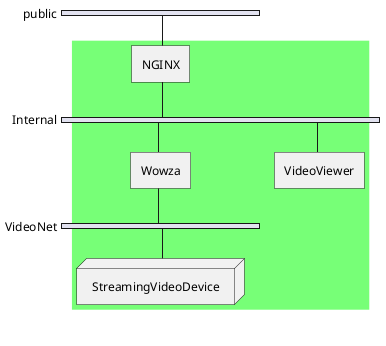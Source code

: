 @startuml
nwdiag {
  // define group at outside network definitions
  group DockerVideoSystem {
    color = "#77FF77";

    NGINX;
    Wowza;
    VideoViewer;
    StreamingVideoDevice
  }

  network public {
    NGINX;
  }
  network Internal {
    NGINX;
    Wowza;
    VideoViewer;
  }
  network VideoNet {
    Wowza;
    StreamingVideoDevice [ shape = node ]
  }
}
@enduml